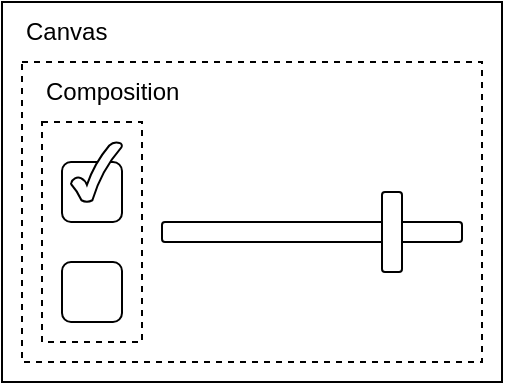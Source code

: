 <mxfile version="24.7.17">
  <diagram name="Page-1" id="O4_kbR0Hv__t4CzAtHvt">
    <mxGraphModel dx="1257" dy="736" grid="1" gridSize="10" guides="1" tooltips="1" connect="1" arrows="1" fold="1" page="1" pageScale="1" pageWidth="850" pageHeight="1100" math="0" shadow="0">
      <root>
        <mxCell id="0" />
        <mxCell id="1" parent="0" />
        <mxCell id="Z6OuQ8fp2fDWR5M_TSCH-42" value="" style="rounded=0;whiteSpace=wrap;html=1;" vertex="1" parent="1">
          <mxGeometry x="40" y="40" width="250" height="190" as="geometry" />
        </mxCell>
        <mxCell id="Z6OuQ8fp2fDWR5M_TSCH-43" value="Canvas" style="text;html=1;align=left;verticalAlign=middle;whiteSpace=wrap;rounded=0;" vertex="1" parent="1">
          <mxGeometry x="50" y="40" width="230" height="30" as="geometry" />
        </mxCell>
        <mxCell id="Z6OuQ8fp2fDWR5M_TSCH-44" value="" style="rounded=0;whiteSpace=wrap;html=1;dashed=1;fillColor=none;" vertex="1" parent="1">
          <mxGeometry x="50" y="70" width="230" height="150" as="geometry" />
        </mxCell>
        <mxCell id="Z6OuQ8fp2fDWR5M_TSCH-45" value="Composition" style="text;html=1;align=left;verticalAlign=middle;whiteSpace=wrap;rounded=0;" vertex="1" parent="1">
          <mxGeometry x="60" y="70" width="210" height="30" as="geometry" />
        </mxCell>
        <mxCell id="Z6OuQ8fp2fDWR5M_TSCH-53" value="" style="rounded=0;whiteSpace=wrap;html=1;dashed=1;" vertex="1" parent="1">
          <mxGeometry x="60" y="100" width="50" height="110" as="geometry" />
        </mxCell>
        <mxCell id="Z6OuQ8fp2fDWR5M_TSCH-63" value="" style="rounded=1;whiteSpace=wrap;html=1;" vertex="1" parent="1">
          <mxGeometry x="70" y="120" width="30" height="30" as="geometry" />
        </mxCell>
        <mxCell id="Z6OuQ8fp2fDWR5M_TSCH-64" value="" style="verticalLabelPosition=bottom;verticalAlign=top;html=1;shape=mxgraph.basic.tick" vertex="1" parent="1">
          <mxGeometry x="74.5" y="110" width="25.5" height="30" as="geometry" />
        </mxCell>
        <mxCell id="Z6OuQ8fp2fDWR5M_TSCH-65" value="" style="rounded=1;whiteSpace=wrap;html=1;" vertex="1" parent="1">
          <mxGeometry x="70" y="170" width="30" height="30" as="geometry" />
        </mxCell>
        <mxCell id="Z6OuQ8fp2fDWR5M_TSCH-66" value="" style="rounded=1;whiteSpace=wrap;html=1;" vertex="1" parent="1">
          <mxGeometry x="120" y="150" width="150" height="10" as="geometry" />
        </mxCell>
        <mxCell id="Z6OuQ8fp2fDWR5M_TSCH-67" value="" style="rounded=1;whiteSpace=wrap;html=1;" vertex="1" parent="1">
          <mxGeometry x="230" y="135" width="10" height="40" as="geometry" />
        </mxCell>
      </root>
    </mxGraphModel>
  </diagram>
</mxfile>
